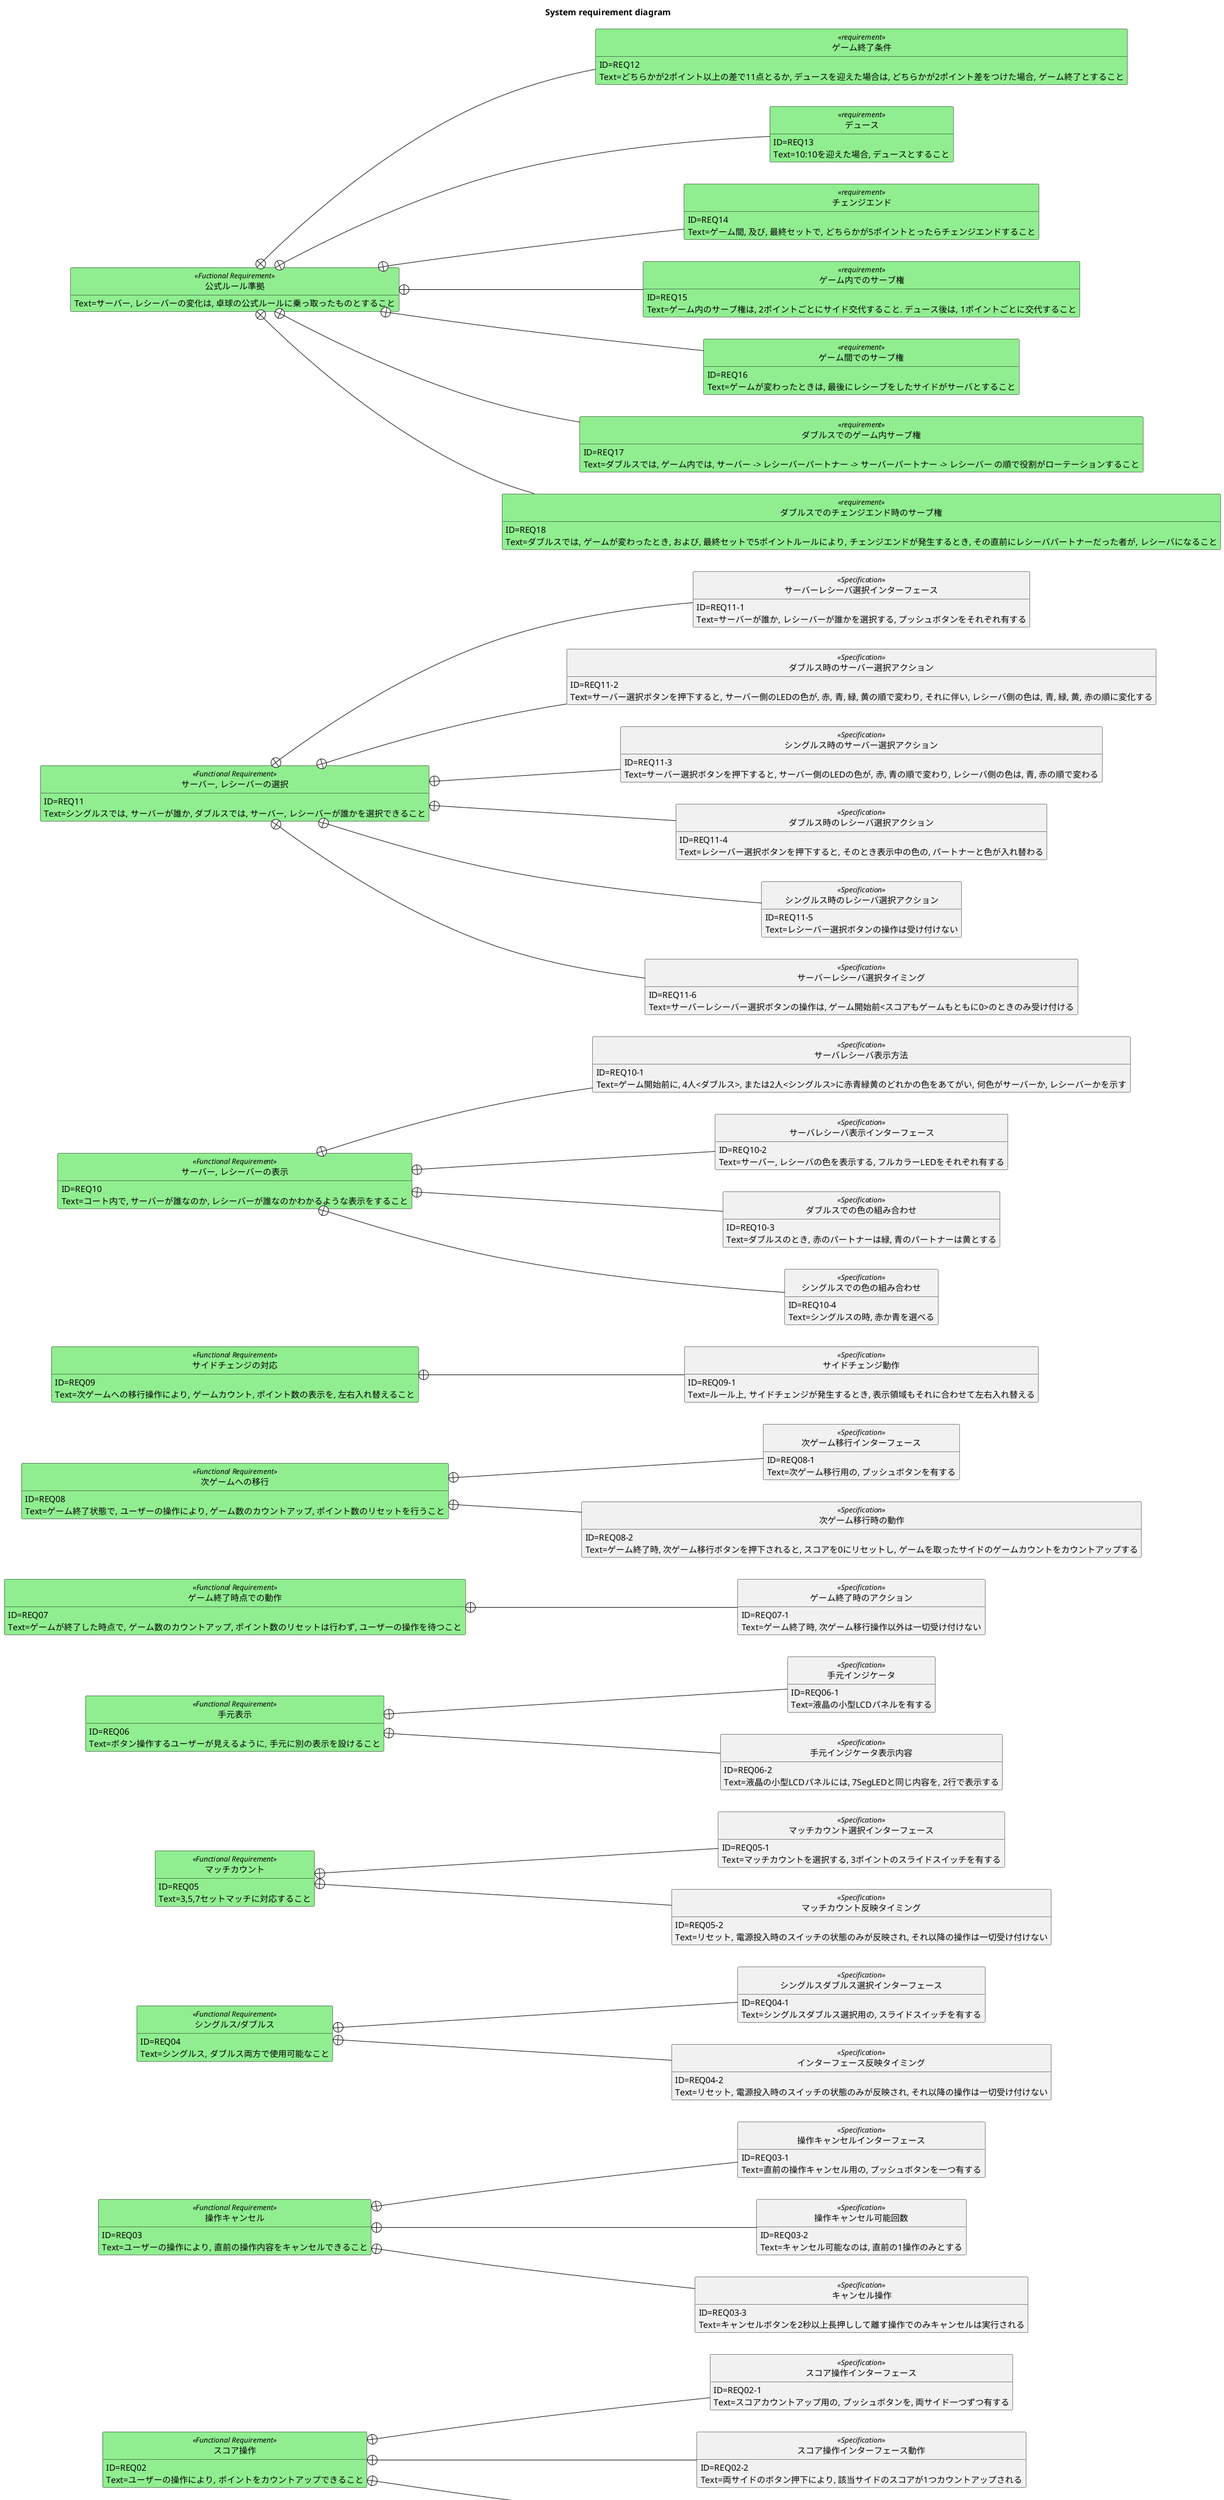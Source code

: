 @startuml

title System requirement diagram

hide circle
hide empty members
hide method

left to right direction

'要求'
class "スコア表示" as RequirementScoreIndicate <<Functional Requirement>> #LightGreen{
  ID=REQ01
  Text=ポイントを二桁, ゲーム数を1桁で遠くからでも見やすく表示すること
}

class "スコア操作" as RequirementScoreControl <<Functional Requirement>> #LightGreen{
  ID=REQ02
  Text=ユーザーの操作により, ポイントをカウントアップできること
}

class "操作キャンセル" as RequirementCancelControl <<Functional Requirement>> #LightGreen{
  ID=REQ03
  Text=ユーザーの操作により, 直前の操作内容をキャンセルできること
}

class "シングルス/ダブルス" as RequirementSinglesDoubles <<Functional Requirement>> #LightGreen{
  ID=REQ04
  Text=シングルス, ダブルス両方で使用可能なこと
}

class "マッチカウント" as RequirementMatchCount <<Functional Requirement>> #LightGreen{
  ID=REQ05
  Text=3,5,7セットマッチに対応すること
}

class "手元表示" as Requirement2ndDisplay <<Functional Requirement>> #LightGreen{
  ID=REQ06
  Text=ボタン操作するユーザーが見えるように, 手元に別の表示を設けること
}

class "ゲーム終了時点での動作" as RequirementGameSetAction <<Functional Requirement>> #LightGreen{
  ID=REQ07
  Text=ゲームが終了した時点で, ゲーム数のカウントアップ, ポイント数のリセットは行わず, ユーザーの操作を待つこと
}

class "次ゲームへの移行" as RequirementActionNextGame <<Functional Requirement>> #LightGreen{
  ID=REQ08
  Text=ゲーム終了状態で, ユーザーの操作により, ゲーム数のカウントアップ, ポイント数のリセットを行うこと
}
class "サイドチェンジの対応" as RequirementSideChange <<Functional Requirement>> #LightGreen{
  ID=REQ09
  Text=次ゲームへの移行操作により, ゲームカウント, ポイント数の表示を, 左右入れ替えること
}

class "サーバー, レシーバーの表示" as RequirementIndicateServerReceiver <<Functional Requirement>> #LightGreen{
  ID=REQ10
  Text=コート内で, サーバーが誰なのか, レシーバーが誰なのかわかるような表示をすること
}

class "サーバー, レシーバーの選択" as RequirementSelectServerReceiver <<Functional Requirement>> #LightGreen{
  ID=REQ11
  Text=シングルスでは, サーバーが誰か, ダブルスでは, サーバー, レシーバーが誰かを選択できること
}

class "公式ルール準拠" as RequirementTabletennisOfficialRule <<Fuctional Requirement>> #LightGreen{
  Text=サーバー, レシーバーの変化は, 卓球の公式ルールに乗っ取ったものとすること
}

'詳細要求
class "ゲーム終了条件" as RequirementRuleGameSet <<requirement>> #LightGreen{
  ID=REQ12
  Text=どちらかが2ポイント以上の差で11点とるか, デュースを迎えた場合は, どちらかが2ポイント差をつけた場合, ゲーム終了とすること
}
class "デュース" as RequirementRuleDuce <<requirement>> #LightGreen{
  ID=REQ13
  Text=10:10を迎えた場合, デュースとすること
}
class "チェンジエンド" as RequirementRuleChangeEnd <<requirement>> #LightGreen{
  ID=REQ14
  Text=ゲーム間, 及び, 最終セットで, どちらかが5ポイントとったらチェンジエンドすること
}
class "ゲーム内でのサーブ権" as RequirementRuleServerSideInGame <<requirement>> #LightGreen{
  ID=REQ15
  Text=ゲーム内のサーブ権は, 2ポイントごとにサイド交代すること. デュース後は, 1ポイントごとに交代すること
}
class "ゲーム間でのサーブ権" as RequirementRuleServerSideGameSet <<requirement>> #LightGreen{
  ID=REQ16
  Text=ゲームが変わったときは, 最後にレシーブをしたサイドがサーバとすること
}
class "ダブルスでのゲーム内サーブ権" as RequirementRuleDoublesServerReceiverInGame <<requirement>> #LightGreen{
  ID=REQ17
  Text=ダブルスでは, ゲーム内では, サーバー -> レシーバーパートナー -> サーバーパートナー -> レシーバー の順で役割がローテーションすること
}
class "ダブルスでのチェンジエンド時のサーブ権" as RequirementRuleDoublesServerReceiverChangeEnd <<requirement>> #LightGreen{
  ID=REQ18
  Text=ダブルスでは, ゲームが変わったとき, および, 最終セットで5ポイントルールにより, チェンジエンドが発生するとき, その直前にレシーバパートナーだった者が, レシーバになること
}

'要求-詳細要求接続
RequirementTabletennisOfficialRule +-- RequirementRuleGameSet
RequirementTabletennisOfficialRule +-- RequirementRuleDuce
RequirementTabletennisOfficialRule +-- RequirementRuleChangeEnd
RequirementTabletennisOfficialRule +-- RequirementRuleServerSideInGame
RequirementTabletennisOfficialRule +-- RequirementRuleServerSideGameSet
RequirementTabletennisOfficialRule +-- RequirementRuleDoublesServerReceiverInGame
RequirementTabletennisOfficialRule +-- RequirementRuleDoublesServerReceiverChangeEnd

'要件
class "表示器" as SpecIndicator <<Specification>>{
  ID=REQ01-1
  Text=表示器として, 大型の7SEGLEDを用い, ゲームカウント用には両サイド一つずつ, ポイントカウントには両サイド二つずつ有する
}
class "スコア操作インターフェース" as SpecScoreControlInterface <<Specification>>{
  ID=REQ02-1
  Text=スコアカウントアップ用の, プッシュボタンを, 両サイド一つずつ有する
}
class "スコア操作インターフェース動作" as SpecScoreControlAction <<Specification>>{
  ID=REQ02-2
  Text=両サイドのボタン押下により, 該当サイドのスコアが1つカウントアップされる
}
class "スコア操作インターフェース感度" as SpecScoreControlSensitivity <<Specification>>{
  ID=REQ02-3
  Text=ボタン押下後, 1秒間は, 他の入力を受け付けない
}
class "操作キャンセルインターフェース" as SpecCancelInterface <<Specification>>{
  ID=REQ03-1
  Text=直前の操作キャンセル用の, プッシュボタンを一つ有する
}
class "操作キャンセル可能回数" as SpecCancelDepth <<Specification>>{
  ID=REQ03-2
  Text=キャンセル可能なのは, 直前の1操作のみとする
}
class "キャンセル操作" as SpecCancelAction <<Specification>>{
  ID=REQ03-3
  Text=キャンセルボタンを2秒以上長押しして離す操作でのみキャンセルは実行される
}
class "シングルスダブルス選択インターフェース" as SpecSinglesDoublesSelectInterface <<Specification>>{
  ID=REQ04-1
  Text=シングルスダブルス選択用の, スライドスイッチを有する
}
class "インターフェース反映タイミング" as SpecSinglesDoublesSelectTiming <<Specification>>{
  ID=REQ04-2
  Text=リセット, 電源投入時のスイッチの状態のみが反映され, それ以降の操作は一切受け付けない
}
class "マッチカウント選択インターフェース" as SpecMatchCountSelectInterface <<Specification>>{
  ID=REQ05-1
  Text=マッチカウントを選択する, 3ポイントのスライドスイッチを有する
}
class "マッチカウント反映タイミング" as SpecMatchCountSelectTiming <<Specification>>{
  ID=REQ05-2
  Text=リセット, 電源投入時のスイッチの状態のみが反映され, それ以降の操作は一切受け付けない
}
class "手元インジケータ" as SpecLocalIndicator <<Specification>>{
  ID=REQ06-1
  Text=液晶の小型LCDパネルを有する
}
class "手元インジケータ表示内容" as SpecLocalIndicateContents <<Specification>>{
  ID=REQ06-2
  Text=液晶の小型LCDパネルには, 7SegLEDと同じ内容を, 2行で表示する
}
class "ゲーム終了時のアクション" as SpecGameSetAction <<Specification>>{
  ID=REQ07-1
  Text=ゲーム終了時, 次ゲーム移行操作以外は一切受け付けない
}
class "次ゲーム移行インターフェース" as SpecNextGameInterface <<Specification>>{
  ID=REQ08-1
  Text=次ゲーム移行用の, プッシュボタンを有する
}
class "次ゲーム移行時の動作" as SpecNextGameAction <<Specification>>{
  ID=REQ08-2
  Text=ゲーム終了時, 次ゲーム移行ボタンを押下されると, スコアを0にリセットし, ゲームを取ったサイドのゲームカウントをカウントアップする
}
class "サイドチェンジ動作" as SpecSideChangeAction <<Specification>>{
  ID=REQ09-1
  Text=ルール上, サイドチェンジが発生するとき, 表示領域もそれに合わせて左右入れ替える
}
class "サーバレシーバ表示方法" as SpecServerReceiverIndicateMethod <<Specification>>{
  ID=REQ10-1
  Text=ゲーム開始前に, 4人<ダブルス>, または2人<シングルス>に赤青緑黄のどれかの色をあてがい, 何色がサーバーか, レシーバーかを示す
}
class "サーバレシーバ表示インターフェース" as SpecServerReceiverIndicateInterface <<Specification>>{
  ID=REQ10-2
  Text=サーバー, レシーバの色を表示する, フルカラーLEDをそれぞれ有する
}
class "ダブルスでの色の組み合わせ" as SpecColorCombinationDoubles <<Specification>>{
  ID=REQ10-3
  Text=ダブルスのとき, 赤のパートナーは緑, 青のパートナーは黄とする
}
class "シングルスでの色の組み合わせ" as SpecColorCombinationSingles <<Specification>>{
  ID=REQ10-4
  Text=シングルスの時, 赤か青を選べる
}

class "サーバーレシーバ選択インターフェース" as SpecServerReceiverSelectInterface <<Specification>>{
  ID=REQ11-1
  Text=サーバーが誰か, レシーバーが誰かを選択する, プッシュボタンをそれぞれ有する
}
class "ダブルス時のサーバー選択アクション" as SpecServerSelectActionDoubles <<Specification>>{
  ID=REQ11-2
  Text=サーバー選択ボタンを押下すると, サーバー側のLEDの色が, 赤, 青, 緑, 黄の順で変わり, それに伴い, レシーバ側の色は, 青, 緑, 黄, 赤の順に変化する
}
class "シングルス時のサーバー選択アクション" as SpecServerSelectActionSingles <<Specification>>{
  ID=REQ11-3
  Text=サーバー選択ボタンを押下すると, サーバー側のLEDの色が, 赤, 青の順で変わり, レシーバ側の色は, 青, 赤の順で変わる
}
class "ダブルス時のレシーバ選択アクション" as SpecReceiverSelectActionDoubles <<Specification>>{
  ID=REQ11-4
  Text=レシーバー選択ボタンを押下すると, そのとき表示中の色の, パートナーと色が入れ替わる
}
class "シングルス時のレシーバ選択アクション" as SpecReceiverSelectActionSingles <<Specification>>{
  ID=REQ11-5
  Text=レシーバー選択ボタンの操作は受け付けない
}
class "サーバーレシーバ選択タイミング" as SpecServerReceiverSelectTiming <<Specification>>{
  ID=REQ11-6
  Text=サーバーレシーバー選択ボタンの操作は, ゲーム開始前<スコアもゲームもともに0>のときのみ受け付ける
}

'要求-要件接続
RequirementScoreIndicate +-- SpecIndicator

RequirementScoreControl +-- SpecScoreControlInterface
RequirementScoreControl +-- SpecScoreControlAction
RequirementScoreControl +-- SpecScoreControlSensitivity

RequirementCancelControl +-- SpecCancelInterface
RequirementCancelControl +-- SpecCancelDepth
RequirementCancelControl +-- SpecCancelAction

RequirementSinglesDoubles +-- SpecSinglesDoublesSelectInterface
RequirementSinglesDoubles +-- SpecSinglesDoublesSelectTiming

RequirementMatchCount +-- SpecMatchCountSelectInterface
RequirementMatchCount +-- SpecMatchCountSelectTiming

Requirement2ndDisplay +-- SpecLocalIndicator
Requirement2ndDisplay +-- SpecLocalIndicateContents

RequirementGameSetAction +-- SpecGameSetAction

RequirementActionNextGame +-- SpecNextGameInterface
RequirementActionNextGame +-- SpecNextGameAction

RequirementSideChange +-- SpecSideChangeAction

RequirementIndicateServerReceiver +-- SpecServerReceiverIndicateMethod
RequirementIndicateServerReceiver +-- SpecServerReceiverIndicateInterface
RequirementIndicateServerReceiver +-- SpecColorCombinationDoubles
RequirementIndicateServerReceiver +-- SpecColorCombinationSingles

RequirementSelectServerReceiver +-- SpecServerReceiverSelectInterface
RequirementSelectServerReceiver +-- SpecServerSelectActionDoubles
RequirementSelectServerReceiver +-- SpecServerSelectActionSingles
RequirementSelectServerReceiver +-- SpecReceiverSelectActionDoubles
RequirementSelectServerReceiver +-- SpecReceiverSelectActionSingles
RequirementSelectServerReceiver +-- SpecServerReceiverSelectTiming
@enduml
